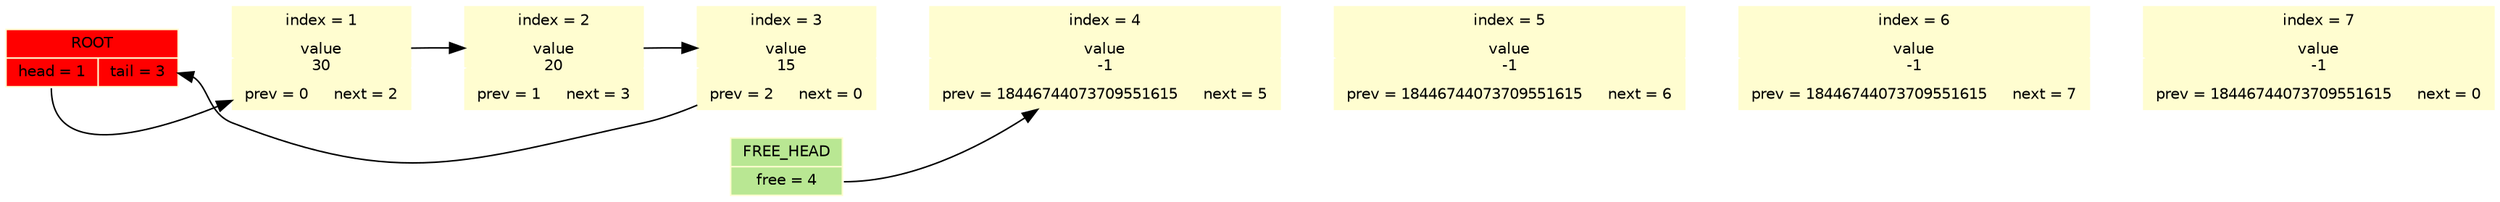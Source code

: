   digraph
  {
  rankdir = LR;
  node [shape = record, color = "#fffdd0", fontname = helvetica, fontsize = 10];
  bgcolor = "#ffffff";
  ROOT[style = "filled", fillcolor = "#ff0000",   label = "ROOT|{<head>head = 1|<tail>tail = 3}"];
  FREE_HEAD[style = "filled", fillcolor = "#b9e793",   label = "FREE_HEAD|<free>free = 4"];
  NODE_1[style = "filled", fillcolor = "#fffdd0",   label = "index = 1|value\n30|{prev = 0|next = 2}"];
  NODE_2[style = "filled", fillcolor = "#fffdd0",   label = "index = 2|value\n20|{prev = 1|next = 3}"];
  NODE_3[style = "filled", fillcolor = "#fffdd0",   label = "index = 3|value\n15|{prev = 2|next = 0}"];
  NODE_4[style = "filled", fillcolor = "#fffdd0",   label = "index = 4|value\n-1|{prev = 18446744073709551615|next = 5}"];
  NODE_5[style = "filled", fillcolor = "#fffdd0",   label = "index = 5|value\n-1|{prev = 18446744073709551615|next = 6}"];
  NODE_6[style = "filled", fillcolor = "#fffdd0",   label = "index = 6|value\n-1|{prev = 18446744073709551615|next = 7}"];
  NODE_7[style = "filled", fillcolor = "#fffdd0",   label = "index = 7|value\n-1|{prev = 18446744073709551615|next = 0}"];
ROOT->NODE_1->NODE_2->NODE_3->NODE_4->NODE_5->NODE_6->NODE_7 [weight = 100000, color = "#ffffff"];
ROOT:head->NODE_1->NODE_2->NODE_3->ROOT:tail;
FREE_HEAD:free->NODE_4;
  }
